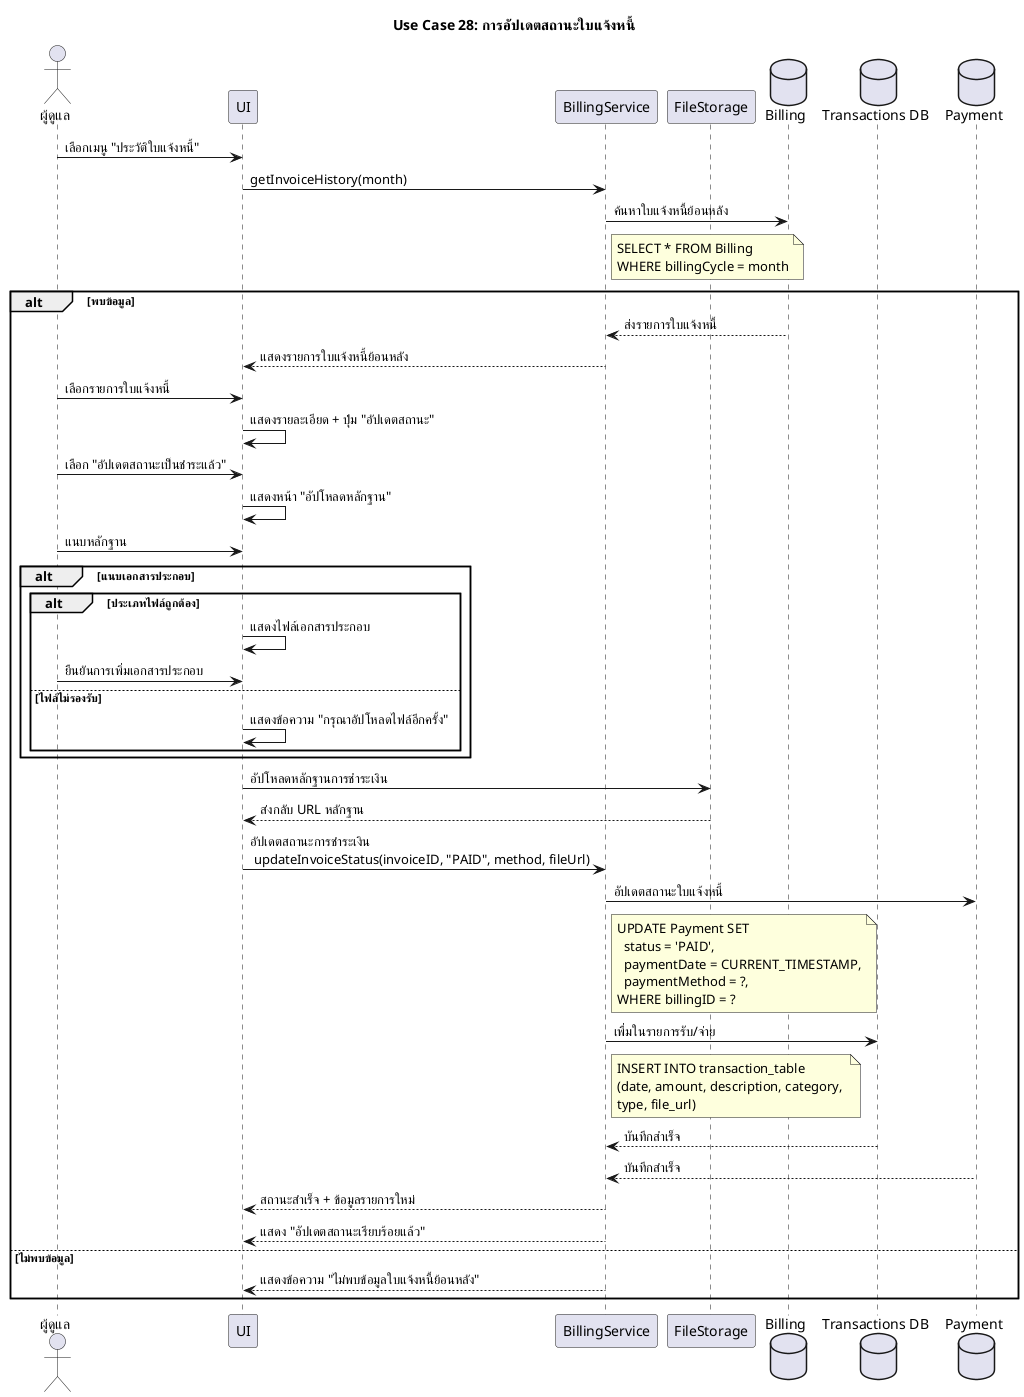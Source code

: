 @startuml Use Case 28: การอัปเดตสถานะใบแจ้งหนี้
skinparam defaultFontName "TH Sarabun New"
title Use Case 28: การอัปเดตสถานะใบแจ้งหนี้

actor "ผู้ดูแล" as Admin
participant "UI" as UI
participant "BillingService" as BillingSvc
participant FileStorage
database "Billing" as BillingDB
database "Transactions DB" as TxnDB
database "Payment" as PaymentDB

Admin -> UI : เลือกเมนู "ประวัติใบแจ้งหนี้"
UI -> BillingSvc : getInvoiceHistory(month)

BillingSvc -> BillingDB : ค้นหาใบแจ้งหนี้ย้อนหลัง
note right of BillingSvc
SELECT * FROM Billing
WHERE billingCycle = month
end note

alt พบข้อมูล
    BillingDB --> BillingSvc : ส่งรายการใบแจ้งหนี้
    BillingSvc --> UI : แสดงรายการใบแจ้งหนี้ย้อนหลัง

    Admin -> UI : เลือกรายการใบแจ้งหนี้
    UI -> UI : แสดงรายละเอียด + ปุ่ม "อัปเดตสถานะ"

    Admin -> UI : เลือก "อัปเดตสถานะเป็นชำระแล้ว"
     UI -> UI : แสดงหน้า "อัปโหลดหลักฐาน"
    Admin -> UI : แนบหลักฐาน
   


    alt แนบเอกสารประกอบ
    alt ประเภทไฟล์ถูกต้อง
        UI -> UI : แสดงไฟล์เอกสารประกอบ
        Admin -> UI: ยืนยันการเพิ่มเอกสารประกอบ
    else ไฟล์ไม่รองรับ
        UI->UI : แสดงข้อความ "กรุณาอัปโหลดไฟล์อีกครั้ง"
    end
    end

    UI -> FileStorage : อัปโหลดหลักฐานการชำระเงิน
    FileStorage --> UI : ส่งกลับ URL หลักฐาน


    UI -> BillingSvc : อัปเดตสถานะการชำระเงิน \n updateInvoiceStatus(invoiceID, "PAID", method, fileUrl)
    BillingSvc -> PaymentDB : อัปเดตสถานะใบแจ้งหนี้
    note right of BillingSvc
    UPDATE Payment SET
      status = 'PAID',
      paymentDate = CURRENT_TIMESTAMP,
      paymentMethod = ?,
    WHERE billingID = ?
    end note

BillingSvc -> TxnDB : เพื่มในรายการรับ/จ่าย
 note right of BillingSvc
    INSERT INTO transaction_table 
    (date, amount, description, category, 
    type, file_url)
 end note


TxnDB --> BillingSvc : บันทึกสำเร็จ
 PaymentDB --> BillingSvc : บันทึกสำเร็จ
BillingSvc --> UI : สถานะสำเร็จ + ข้อมูลรายการใหม่
deactivate BillingSvc
    

   
    BillingSvc --> UI : แสดง "อัปเดตสถานะเรียบร้อยแล้ว"

else ไม่พบข้อมูล
    BillingSvc --> UI : แสดงข้อความ "ไม่พบข้อมูลใบแจ้งหนี้ย้อนหลัง"
end

@enduml